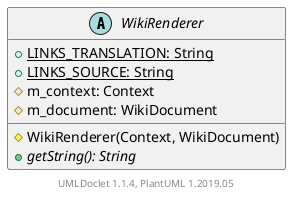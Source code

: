 @startuml

    abstract class WikiRenderer [[WikiRenderer.html]] {
        {static} +LINKS_TRANSLATION: String
        {static} +LINKS_SOURCE: String
        #m_context: Context
        #m_document: WikiDocument
        #WikiRenderer(Context, WikiDocument)
        {abstract} +getString(): String
    }


    center footer UMLDoclet 1.1.4, PlantUML 1.2019.05
@enduml
